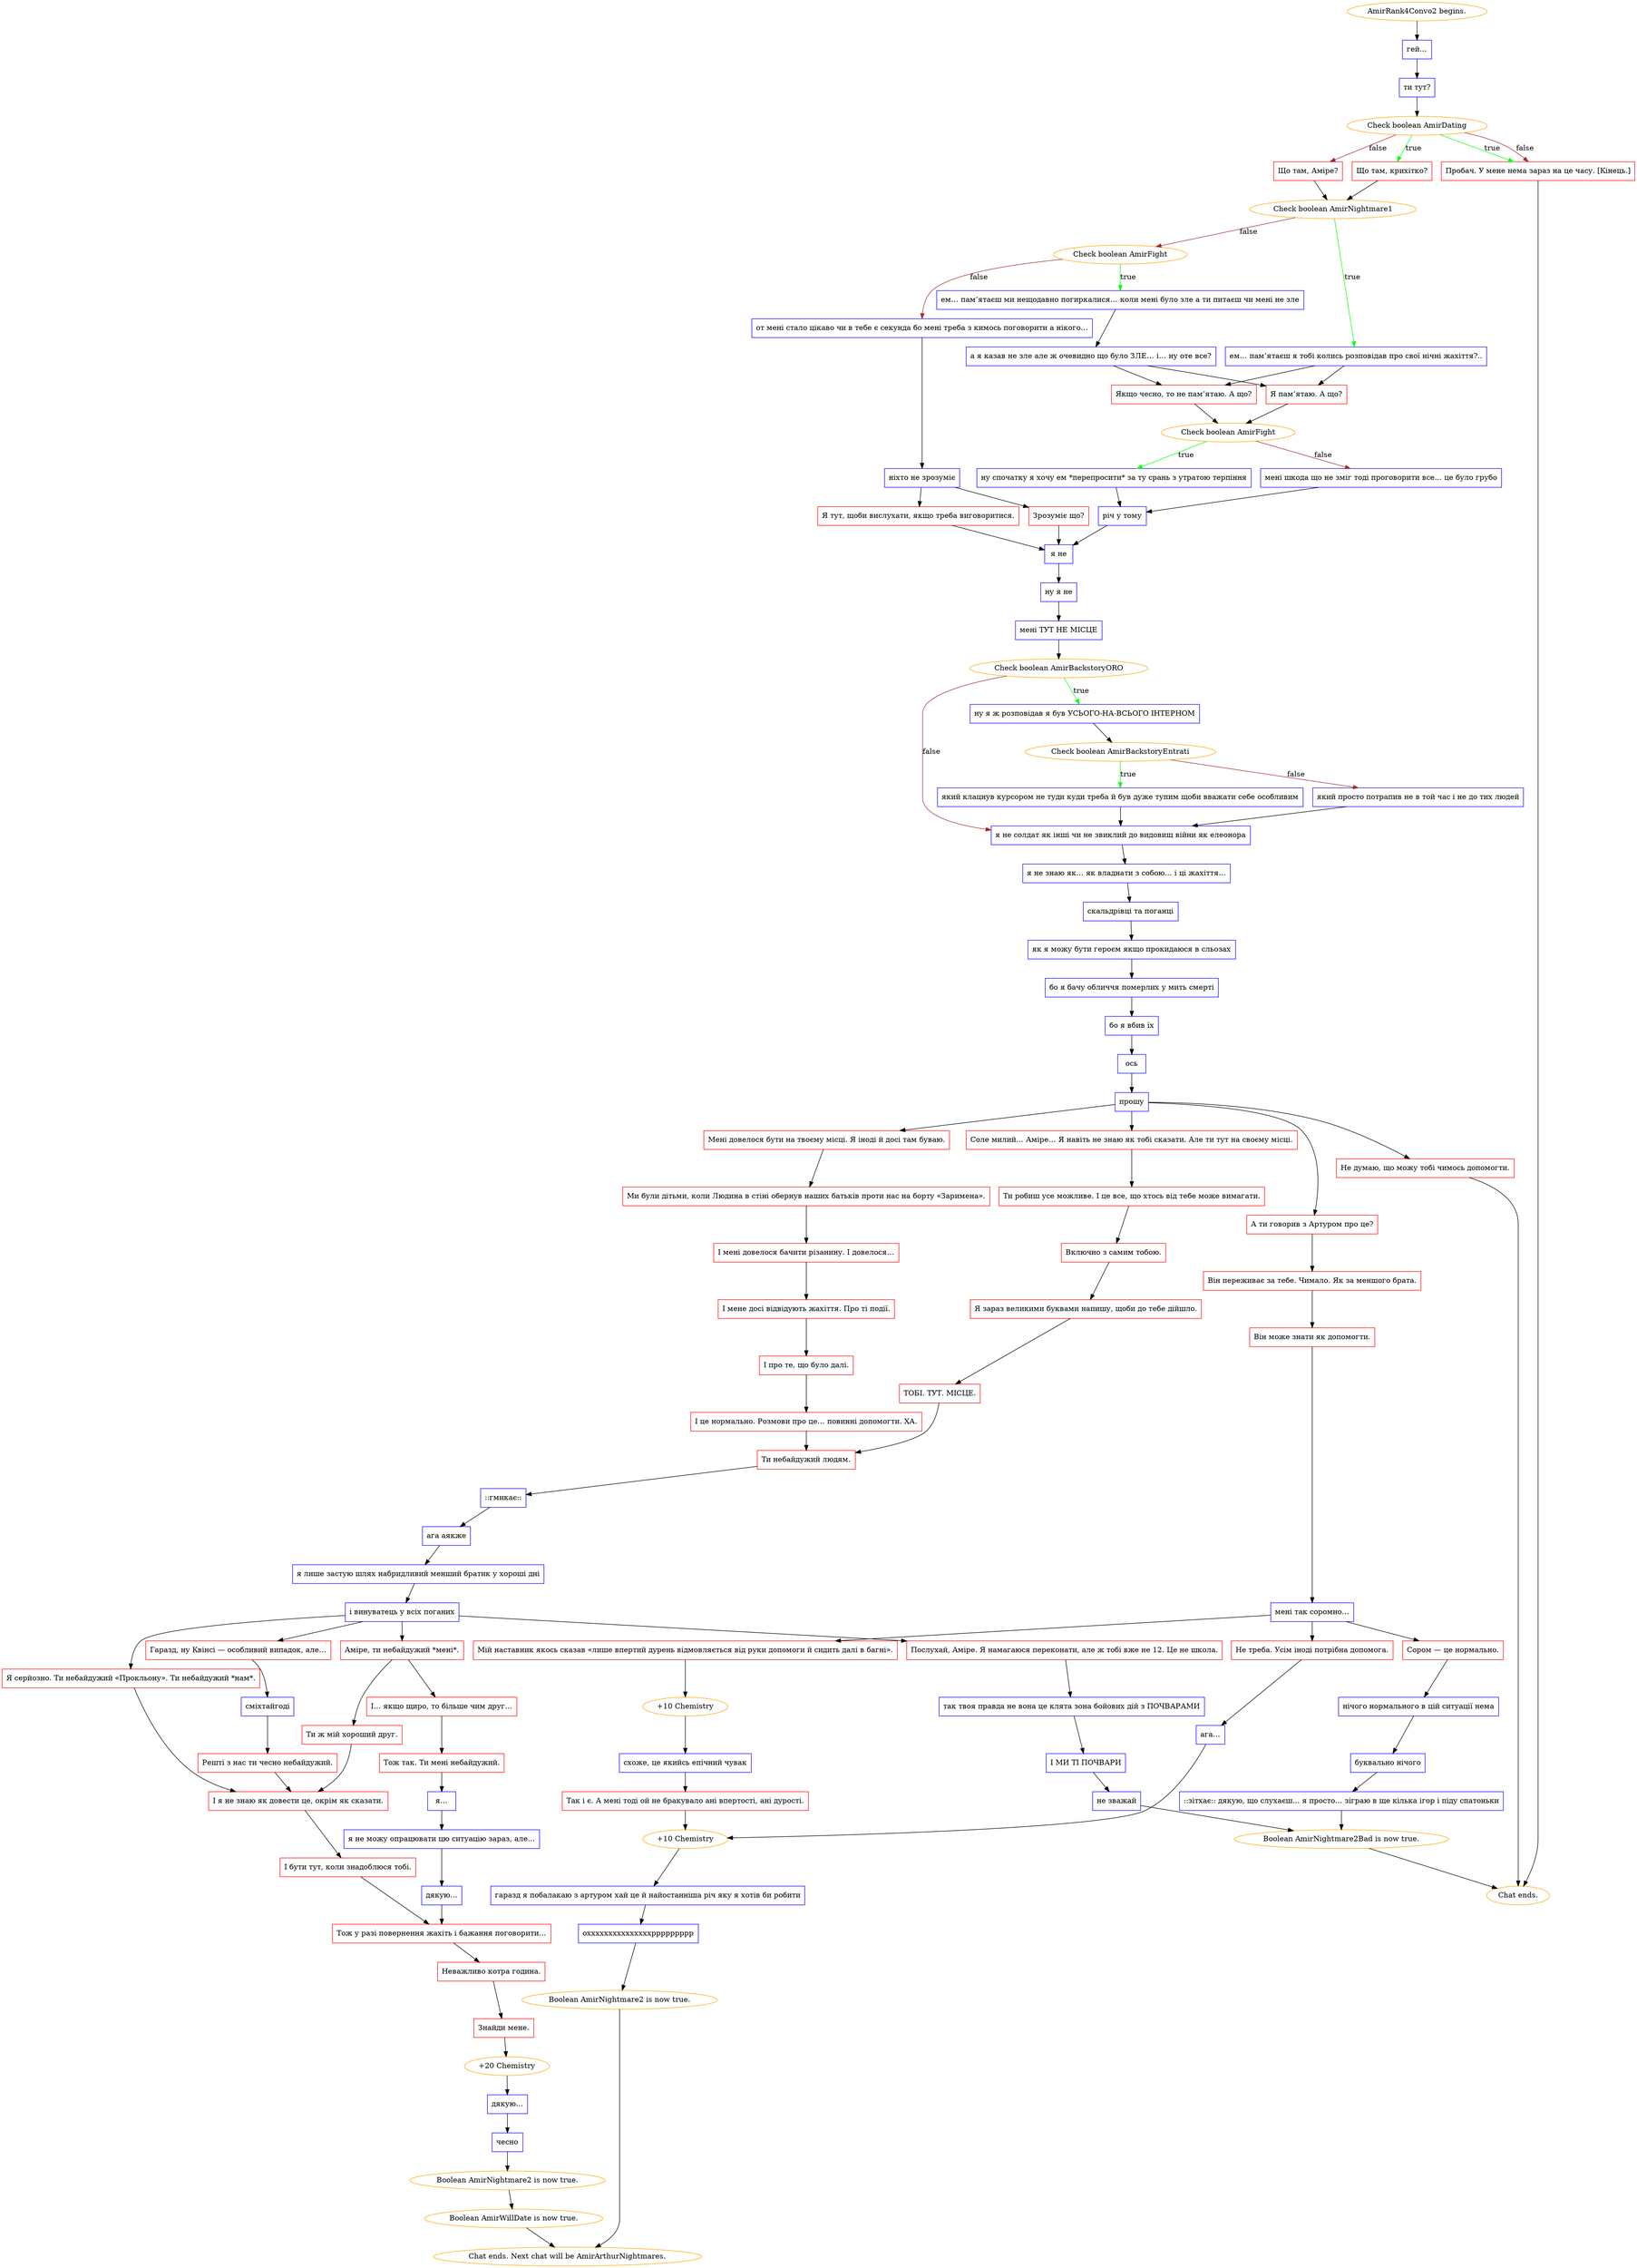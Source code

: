 digraph {
	"AmirRank4Convo2 begins." [color=orange];
		"AmirRank4Convo2 begins." -> j25770670;
	j25770670 [label="гей…",shape=box,color=blue];
		j25770670 -> j3600312448;
	j3600312448 [label="ти тут?",shape=box,color=blue];
		j3600312448 -> j4198328266;
	j4198328266 [label="Check boolean AmirDating",color=orange];
		j4198328266 -> j3500602026 [label=true,color=green];
		j4198328266 -> j36362339 [label=true,color=green];
		j4198328266 -> j1543183309 [label=false,color=brown];
		j4198328266 -> j36362339 [label=false,color=brown];
	j3500602026 [label="Що там, крихітко?",shape=box,color=red];
		j3500602026 -> j3148491801;
	j36362339 [label="Пробач. У мене нема зараз на це часу. [Кінець.]",shape=box,color=red];
		j36362339 -> "Chat ends.";
	j1543183309 [label="Що там, Аміре?",shape=box,color=red];
		j1543183309 -> j3148491801;
	j3148491801 [label="Check boolean AmirNightmare1",color=orange];
		j3148491801 -> j3203146768 [label=true,color=green];
		j3148491801 -> j1636435483 [label=false,color=brown];
	"Chat ends." [color=orange];
	j3203146768 [label="ем… пам’ятаєш я тобі колись розповідав про свої нічні жахіття?..",shape=box,color=blue];
		j3203146768 -> j1700163379;
		j3203146768 -> j623236213;
	j1636435483 [label="Check boolean AmirFight",color=orange];
		j1636435483 -> j2672412505 [label=true,color=green];
		j1636435483 -> j3546236294 [label=false,color=brown];
	j1700163379 [label="Якщо чесно, то не пам’ятаю. А що?",shape=box,color=red];
		j1700163379 -> j2649027627;
	j623236213 [label="Я пам’ятаю. А що?",shape=box,color=red];
		j623236213 -> j2649027627;
	j2672412505 [label="ем… пам’ятаєш ми нещодавно погиркалися… коли мені було зле а ти питаєш чи мені не зле",shape=box,color=blue];
		j2672412505 -> j4163590772;
	j3546236294 [label="от мені стало цікаво чи в тебе є секунда бо мені треба з кимось поговорити а нікого…",shape=box,color=blue];
		j3546236294 -> j1320430526;
	j2649027627 [label="Check boolean AmirFight",color=orange];
		j2649027627 -> j3681964510 [label=true,color=green];
		j2649027627 -> j1023354950 [label=false,color=brown];
	j4163590772 [label="а я казав не зле але ж очевидно що було ЗЛЕ… і… ну оте все?",shape=box,color=blue];
		j4163590772 -> j1700163379;
		j4163590772 -> j623236213;
	j1320430526 [label="ніхто не зрозуміє",shape=box,color=blue];
		j1320430526 -> j3550463613;
		j1320430526 -> j580222918;
	j3681964510 [label="ну спочатку я хочу ем *перепросити* за ту срань з утратою терпіння",shape=box,color=blue];
		j3681964510 -> j2665602682;
	j1023354950 [label="мені шкода що не зміг тоді проговорити все… це було грубо",shape=box,color=blue];
		j1023354950 -> j2665602682;
	j3550463613 [label="Зрозуміє що?",shape=box,color=red];
		j3550463613 -> j2576120064;
	j580222918 [label="Я тут, щоби вислухати, якщо треба виговоритися.",shape=box,color=red];
		j580222918 -> j2576120064;
	j2665602682 [label="річ у тому",shape=box,color=blue];
		j2665602682 -> j2576120064;
	j2576120064 [label="я не",shape=box,color=blue];
		j2576120064 -> j1680530824;
	j1680530824 [label="ну я не",shape=box,color=blue];
		j1680530824 -> j64731984;
	j64731984 [label="мені ТУТ НЕ МІСЦЕ",shape=box,color=blue];
		j64731984 -> j608868248;
	j608868248 [label="Check boolean AmirBackstoryORO",color=orange];
		j608868248 -> j4192179927 [label=true,color=green];
		j608868248 -> j3953562866 [label=false,color=brown];
	j4192179927 [label="ну я ж розповідав я був УСЬОГО-НА-ВСЬОГО ІНТЕРНОМ",shape=box,color=blue];
		j4192179927 -> j3921040561;
	j3953562866 [label="я не солдат як інші чи не звиклий до видовищ війни як елеонора",shape=box,color=blue];
		j3953562866 -> j2373681266;
	j3921040561 [label="Check boolean AmirBackstoryEntrati",color=orange];
		j3921040561 -> j766860641 [label=true,color=green];
		j3921040561 -> j2847329225 [label=false,color=brown];
	j2373681266 [label="я не знаю як… як владнати з собою… і ці жахіття…",shape=box,color=blue];
		j2373681266 -> j3916745086;
	j766860641 [label="який клацнув курсором не туди куди треба й був дуже тупим щоби вважати себе особливим",shape=box,color=blue];
		j766860641 -> j3953562866;
	j2847329225 [label="який просто потрапив не в той час і не до тих людей",shape=box,color=blue];
		j2847329225 -> j3953562866;
	j3916745086 [label="скальдрівці та поганці",shape=box,color=blue];
		j3916745086 -> j485618510;
	j485618510 [label="як я можу бути героєм якщо прокидаюся в сльозах",shape=box,color=blue];
		j485618510 -> j942996885;
	j942996885 [label="бо я бачу обличчя померлих у мить смерті",shape=box,color=blue];
		j942996885 -> j2069273361;
	j2069273361 [label="бо я вбив їх",shape=box,color=blue];
		j2069273361 -> j1415062820;
	j1415062820 [label="ось",shape=box,color=blue];
		j1415062820 -> j2812738200;
	j2812738200 [label="прошу",shape=box,color=blue];
		j2812738200 -> j595546218;
		j2812738200 -> j1977400655;
		j2812738200 -> j2288599438;
		j2812738200 -> j3579140699;
	j595546218 [label="Соле милий… Аміре… Я навіть не знаю як тобі сказати. Але ти тут на своєму місці.",shape=box,color=red];
		j595546218 -> j1551915164;
	j1977400655 [label="Мені довелося бути на твоєму місці. Я іноді й досі там буваю.",shape=box,color=red];
		j1977400655 -> j772182356;
	j2288599438 [label="А ти говорив з Артуром про це?",shape=box,color=red];
		j2288599438 -> j1705628385;
	j3579140699 [label="Не думаю, що можу тобі чимось допомогти.",shape=box,color=red];
		j3579140699 -> "Chat ends.";
	j1551915164 [label="Ти робиш усе можливе. І це все, що хтось від тебе може вимагати.",shape=box,color=red];
		j1551915164 -> j2598753881;
	j772182356 [label="Ми були дітьми, коли Людина в стіні обернув наших батьків проти нас на борту «Заримена».",shape=box,color=red];
		j772182356 -> j2738697347;
	j1705628385 [label="Він переживає за тебе. Чимало. Як за меншого брата.",shape=box,color=red];
		j1705628385 -> j3576115917;
	j2598753881 [label="Включно з самим тобою.",shape=box,color=red];
		j2598753881 -> j3187504780;
	j2738697347 [label="І мені довелося бачити різанину. І довелося…",shape=box,color=red];
		j2738697347 -> j1553483220;
	j3576115917 [label="Він може знати як допомогти.",shape=box,color=red];
		j3576115917 -> j1247490424;
	j3187504780 [label="Я зараз великими буквами напишу, щоби до тебе дійшло.",shape=box,color=red];
		j3187504780 -> j2597704543;
	j1553483220 [label="І мене досі відвідують жахіття. Про ті події.",shape=box,color=red];
		j1553483220 -> j1680632498;
	j1247490424 [label="мені так соромно…",shape=box,color=blue];
		j1247490424 -> j2215713013;
		j1247490424 -> j762187757;
		j1247490424 -> j3928093855;
	j2597704543 [label="ТОБІ. ТУТ. МІСЦЕ.",shape=box,color=red];
		j2597704543 -> j1422279092;
	j1680632498 [label="І про те, що було далі.",shape=box,color=red];
		j1680632498 -> j2806174237;
	j2215713013 [label="Не треба. Усім іноді потрібна допомога.",shape=box,color=red];
		j2215713013 -> j4053734634;
	j762187757 [label="Мій наставник якось сказав «лише впертий дурень відмовляється від руки допомоги й сидить далі в багні».",shape=box,color=red];
		j762187757 -> j3581501206;
	j3928093855 [label="Сором — це нормально.",shape=box,color=red];
		j3928093855 -> j205115717;
	j1422279092 [label="Ти небайдужий людям.",shape=box,color=red];
		j1422279092 -> j1457989101;
	j2806174237 [label="І це нормально. Розмови про це… повинні допомогти. ХА.",shape=box,color=red];
		j2806174237 -> j1422279092;
	j4053734634 [label="ага…",shape=box,color=blue];
		j4053734634 -> j890011405;
	j3581501206 [label="+10 Chemistry",color=orange];
		j3581501206 -> j556291885;
	j205115717 [label="нічого нормального в цій ситуації нема",shape=box,color=blue];
		j205115717 -> j568905102;
	j1457989101 [label="::гмикає::",shape=box,color=blue];
		j1457989101 -> j1374607244;
	j890011405 [label="+10 Chemistry",color=orange];
		j890011405 -> j3244437860;
	j556291885 [label="схоже, це якийсь епічний чувак",shape=box,color=blue];
		j556291885 -> j2355058147;
	j568905102 [label="буквально нічого",shape=box,color=blue];
		j568905102 -> j889790495;
	j1374607244 [label="ага аякже",shape=box,color=blue];
		j1374607244 -> j1990253090;
	j3244437860 [label="гаразд я побалакаю з артуром хай це й найостанніша річ яку я хотів би робити",shape=box,color=blue];
		j3244437860 -> j4228753710;
	j2355058147 [label="Так і є. А мені тоді ой не бракувало ані впертості, ані дурості.",shape=box,color=red];
		j2355058147 -> j890011405;
	j889790495 [label="::зітхає:: дякую, що слухаєш… я просто… зіграю в ще кілька ігор і піду спатоньки",shape=box,color=blue];
		j889790495 -> j1562549570;
	j1990253090 [label="я лише застую шлях набридливий менший братик у хороші дні",shape=box,color=blue];
		j1990253090 -> j3143054504;
	j4228753710 [label="охххххххххххххххррррррррр",shape=box,color=blue];
		j4228753710 -> j1383105354;
	j1562549570 [label="Boolean AmirNightmare2Bad is now true.",color=orange];
		j1562549570 -> "Chat ends.";
	j3143054504 [label="і винуватець у всіх поганих",shape=box,color=blue];
		j3143054504 -> j787010857;
		j3143054504 -> j1551423760;
		j3143054504 -> j3391606759;
		j3143054504 -> j4288371904;
	j1383105354 [label="Boolean AmirNightmare2 is now true.",color=orange];
		j1383105354 -> "Chat ends. Next chat will be AmirArthurNightmares.";
	j787010857 [label="Аміре, ти небайдужий *мені*.",shape=box,color=red];
		j787010857 -> j2356100712;
		j787010857 -> j2210009616;
	j1551423760 [label="Я серйозно. Ти небайдужий «Прокльону». Ти небайдужий *нам*.",shape=box,color=red];
		j1551423760 -> j2245666473;
	j3391606759 [label="Гаразд, ну Квінсі — особливий випадок, але…",shape=box,color=red];
		j3391606759 -> j1937545085;
	j4288371904 [label="Послухай, Аміре. Я намагаюся переконати, але ж тобі вже не 12. Це не школа.",shape=box,color=red];
		j4288371904 -> j2906742900;
	"Chat ends. Next chat will be AmirArthurNightmares." [color=orange];
	j2356100712 [label="І… якщо щиро, то більше чим друг…",shape=box,color=red];
		j2356100712 -> j3944993279;
	j2210009616 [label="Ти ж мій хороший друг.",shape=box,color=red];
		j2210009616 -> j2245666473;
	j2245666473 [label="І я не знаю як довести це, окрім як сказати.",shape=box,color=red];
		j2245666473 -> j4144351471;
	j1937545085 [label="сміхтайгоді",shape=box,color=blue];
		j1937545085 -> j1908233105;
	j2906742900 [label="так твоя правда не вона це клята зона бойових дій з ПОЧВАРАМИ",shape=box,color=blue];
		j2906742900 -> j3445709286;
	j3944993279 [label="Тож так. Ти мені небайдужий.",shape=box,color=red];
		j3944993279 -> j2893803562;
	j4144351471 [label="І бути тут, коли знадоблюся тобі.",shape=box,color=red];
		j4144351471 -> j1218759744;
	j1908233105 [label="Решті з нас ти чесно небайдужий.",shape=box,color=red];
		j1908233105 -> j2245666473;
	j3445709286 [label="І МИ ТІ ПОЧВАРИ",shape=box,color=blue];
		j3445709286 -> j2134994364;
	j2893803562 [label="я…",shape=box,color=blue];
		j2893803562 -> j307577394;
	j1218759744 [label="Тож у разі повернення жахіть і бажання поговорити…",shape=box,color=red];
		j1218759744 -> j3034512236;
	j2134994364 [label="не зважай",shape=box,color=blue];
		j2134994364 -> j1562549570;
	j307577394 [label="я не можу опрацювати цю ситуацію зараз, але…",shape=box,color=blue];
		j307577394 -> j2816758371;
	j3034512236 [label="Неважливо котра година.",shape=box,color=red];
		j3034512236 -> j3009492508;
	j2816758371 [label="дякую…",shape=box,color=blue];
		j2816758371 -> j1218759744;
	j3009492508 [label="Знайди мене.",shape=box,color=red];
		j3009492508 -> j3227955871;
	j3227955871 [label="+20 Chemistry",color=orange];
		j3227955871 -> j46761888;
	j46761888 [label="дякую…",shape=box,color=blue];
		j46761888 -> j2578418917;
	j2578418917 [label="чесно",shape=box,color=blue];
		j2578418917 -> j3177060518;
	j3177060518 [label="Boolean AmirNightmare2 is now true.",color=orange];
		j3177060518 -> j3288321523;
	j3288321523 [label="Boolean AmirWillDate is now true.",color=orange];
		j3288321523 -> "Chat ends. Next chat will be AmirArthurNightmares.";
}